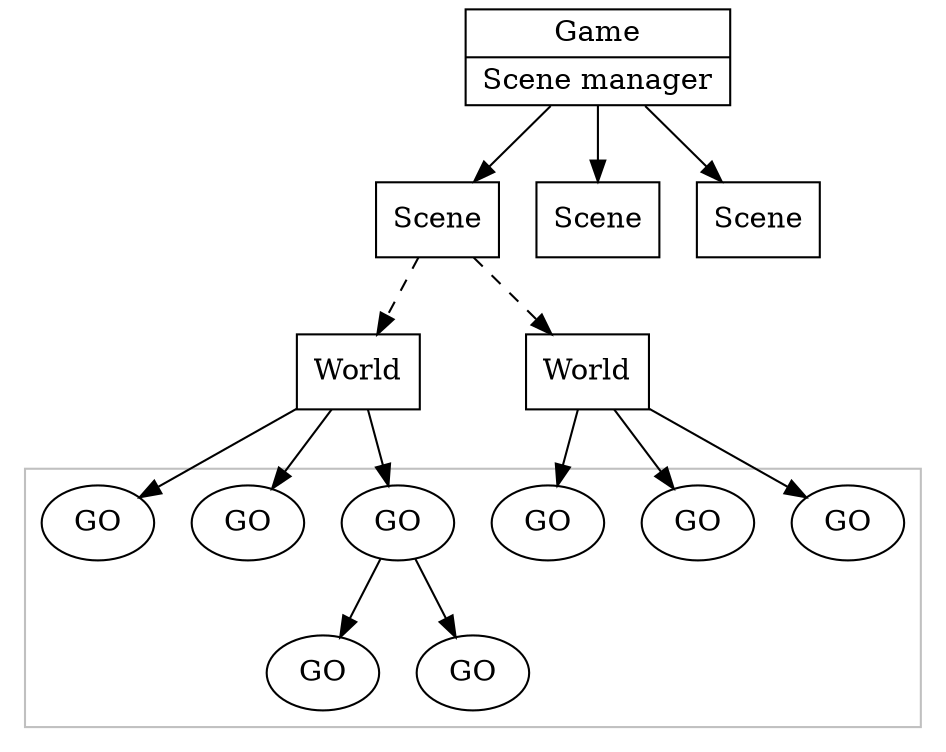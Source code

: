 digraph Game {
    graph [rankdir=TD,splines=line]
    node[shape=record]
    
    Game[label="{Game|Scene manager}"]

    Scene0[label="Scene"]
    Scene1[label="Scene"]
    Scene2[label="Scene"]

    World0[label="World"]
    World1[label="World"]
        
    subgraph cluster_go {
        color="gray"
        
        GO00[label="GO",shape="ellipse"]
        GO01[label="GO",shape="ellipse"]
        GO02[label="GO",shape="ellipse"]
            
        GO10[label="GO",shape="ellipse"]
        GO11[label="GO",shape="ellipse"]
        GO12[label="GO",shape="ellipse"]
        
        GO000[label="GO",shape="ellipse"]
        GO001[label="GO",shape="ellipse"]
    }
    
    Game -> { Scene0, Scene1, Scene2 }
    Scene0 -> { World0, World1 } [style="dashed"]
    World0 -> { GO00, GO01, GO02 }
    World1 -> { GO10, GO11, GO12 }
    
    GO00 -> { GO000, GO001 }
}